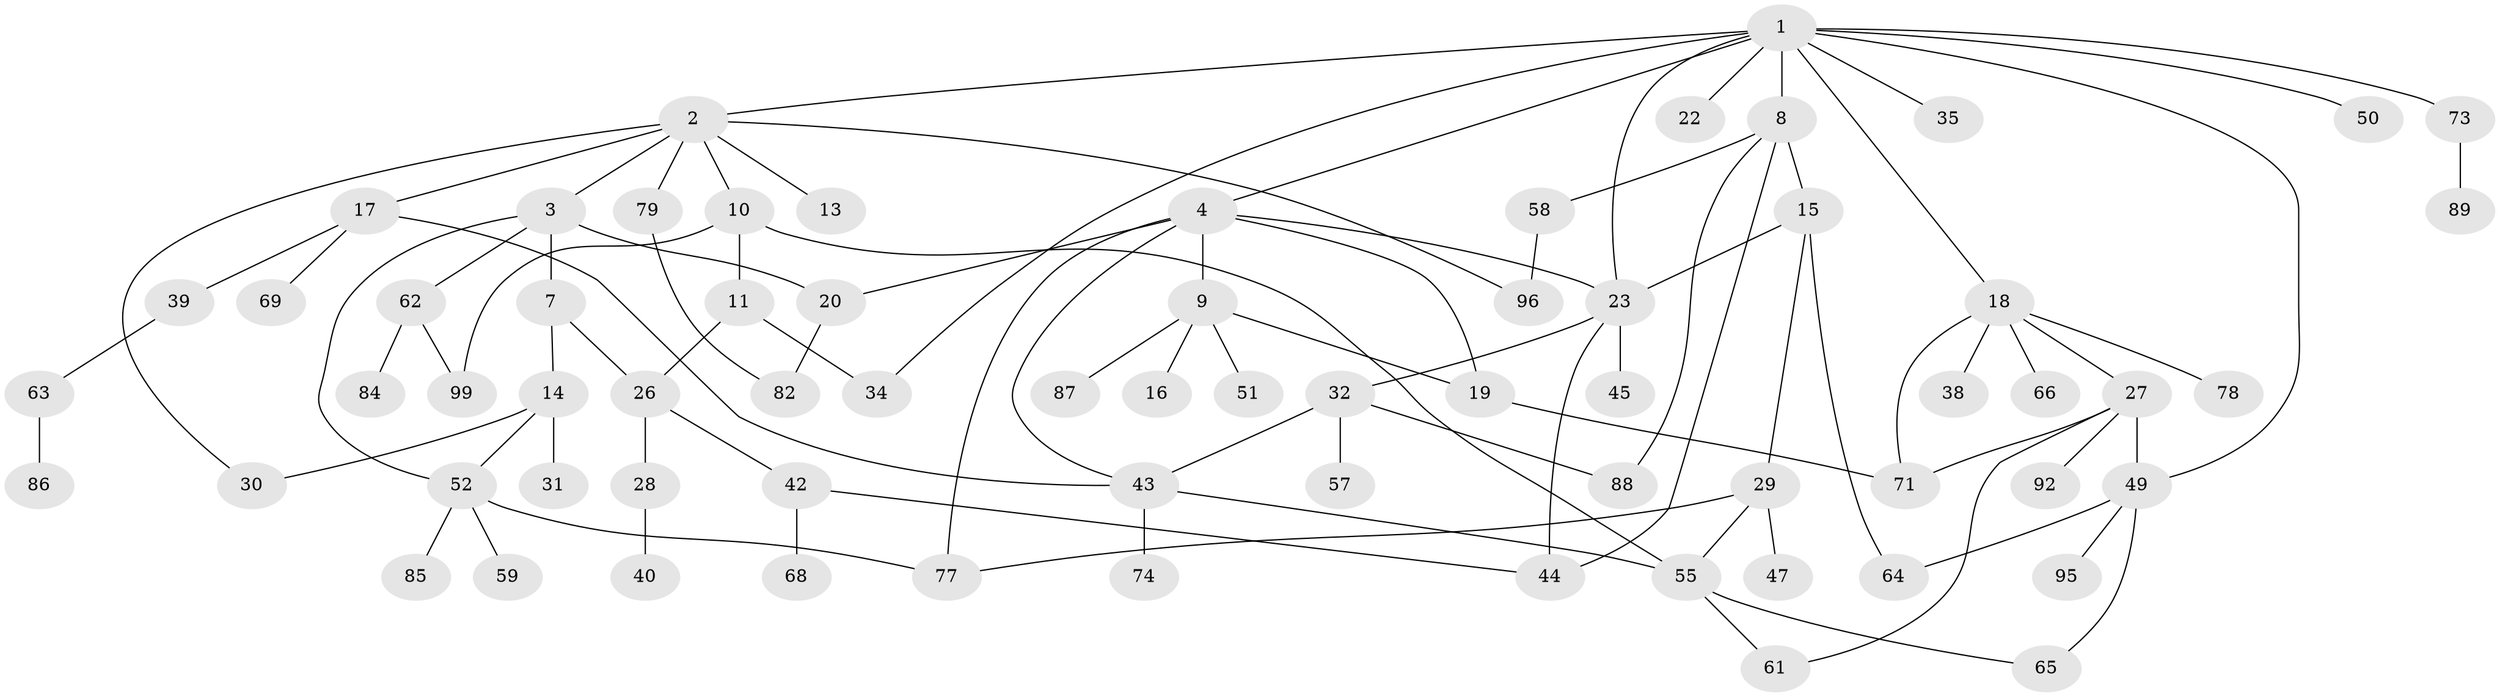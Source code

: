// original degree distribution, {7: 0.02, 4: 0.12, 8: 0.01, 6: 0.02, 1: 0.3, 3: 0.2, 2: 0.29, 5: 0.04}
// Generated by graph-tools (version 1.1) at 2025/11/02/21/25 10:11:06]
// undirected, 69 vertices, 94 edges
graph export_dot {
graph [start="1"]
  node [color=gray90,style=filled];
  1 [super="+5"];
  2 [super="+12"];
  3 [super="+33"];
  4 [super="+6"];
  7;
  8 [super="+21"];
  9 [super="+75"];
  10 [super="+24"];
  11 [super="+41"];
  13;
  14 [super="+37"];
  15 [super="+76"];
  16 [super="+70"];
  17 [super="+100"];
  18 [super="+25"];
  19 [super="+56"];
  20 [super="+36"];
  22;
  23 [super="+67"];
  26 [super="+80"];
  27 [super="+83"];
  28;
  29 [super="+46"];
  30;
  31;
  32 [super="+54"];
  34;
  35;
  38;
  39;
  40;
  42;
  43 [super="+91"];
  44 [super="+48"];
  45 [super="+94"];
  47;
  49 [super="+72"];
  50;
  51 [super="+90"];
  52 [super="+53"];
  55 [super="+60"];
  57;
  58;
  59;
  61;
  62;
  63 [super="+81"];
  64;
  65;
  66;
  68;
  69;
  71 [super="+93"];
  73;
  74;
  77;
  78;
  79 [super="+98"];
  82;
  84;
  85;
  86;
  87;
  88;
  89;
  92;
  95;
  96 [super="+97"];
  99;
  1 -- 2;
  1 -- 4;
  1 -- 18;
  1 -- 23;
  1 -- 35;
  1 -- 50;
  1 -- 34;
  1 -- 49;
  1 -- 22;
  1 -- 8;
  1 -- 73;
  2 -- 3;
  2 -- 10;
  2 -- 13;
  2 -- 17;
  2 -- 30;
  2 -- 96;
  2 -- 79;
  3 -- 7;
  3 -- 52;
  3 -- 62;
  3 -- 20;
  4 -- 9;
  4 -- 19;
  4 -- 20;
  4 -- 77;
  4 -- 23;
  4 -- 43;
  7 -- 14;
  7 -- 26;
  8 -- 15;
  8 -- 88;
  8 -- 58;
  8 -- 44;
  9 -- 16;
  9 -- 51;
  9 -- 87;
  9 -- 19;
  10 -- 11;
  10 -- 99;
  10 -- 55;
  11 -- 26;
  11 -- 34;
  14 -- 31;
  14 -- 52;
  14 -- 30;
  15 -- 29;
  15 -- 64;
  15 -- 23;
  17 -- 39;
  17 -- 69;
  17 -- 43;
  18 -- 27;
  18 -- 38;
  18 -- 66;
  18 -- 78;
  18 -- 71;
  19 -- 71;
  20 -- 82;
  23 -- 32;
  23 -- 44;
  23 -- 45;
  26 -- 28;
  26 -- 42;
  27 -- 61;
  27 -- 92;
  27 -- 71;
  27 -- 49;
  28 -- 40;
  29 -- 47;
  29 -- 55;
  29 -- 77;
  32 -- 43;
  32 -- 88;
  32 -- 57;
  39 -- 63;
  42 -- 68;
  42 -- 44;
  43 -- 74;
  43 -- 55;
  49 -- 65;
  49 -- 95;
  49 -- 64;
  52 -- 85;
  52 -- 59;
  52 -- 77;
  55 -- 65;
  55 -- 61;
  58 -- 96;
  62 -- 84;
  62 -- 99;
  63 -- 86;
  73 -- 89;
  79 -- 82;
}

